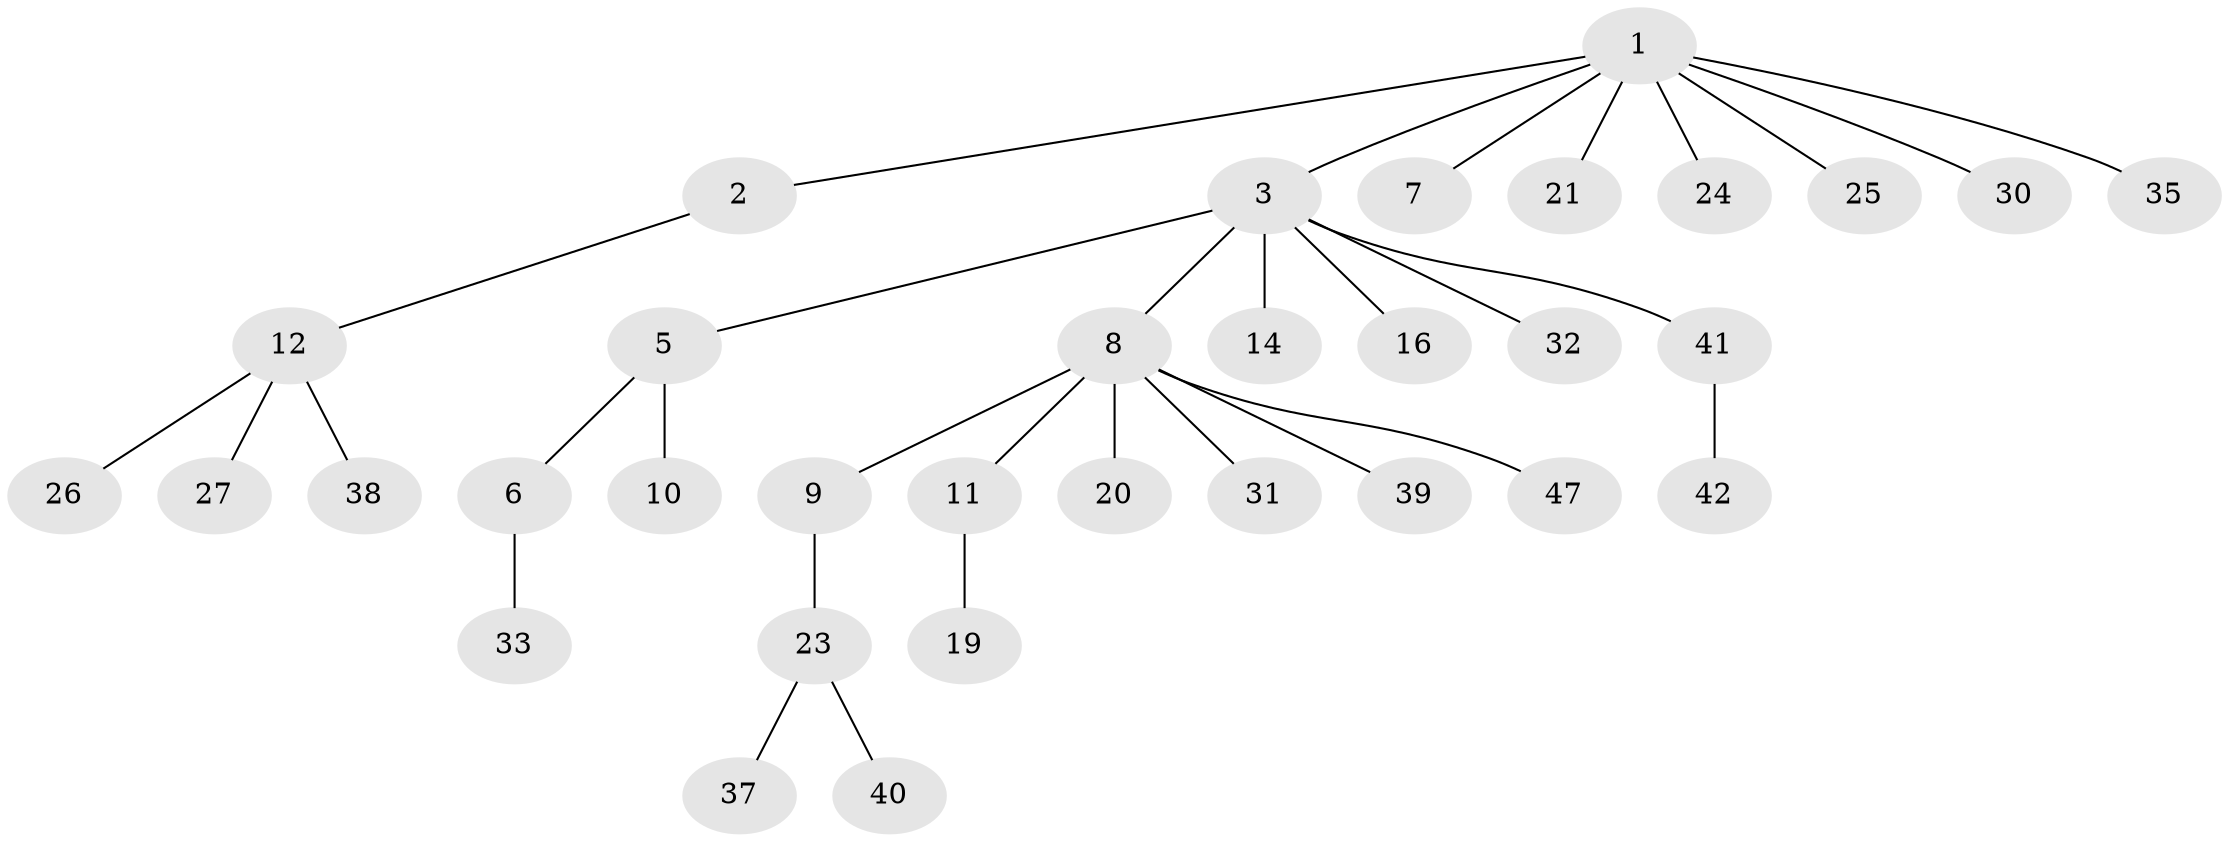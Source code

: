 // Generated by graph-tools (version 1.1) at 2025/52/02/27/25 19:52:10]
// undirected, 33 vertices, 32 edges
graph export_dot {
graph [start="1"]
  node [color=gray90,style=filled];
  1 [super="+18"];
  2;
  3 [super="+4"];
  5 [super="+29"];
  6 [super="+44"];
  7;
  8 [super="+36"];
  9;
  10;
  11 [super="+15"];
  12 [super="+13"];
  14 [super="+17"];
  16 [super="+22"];
  19 [super="+43"];
  20 [super="+46"];
  21;
  23 [super="+48"];
  24 [super="+28"];
  25;
  26 [super="+49"];
  27;
  30;
  31;
  32;
  33 [super="+34"];
  35 [super="+50"];
  37;
  38;
  39;
  40;
  41 [super="+45"];
  42;
  47;
  1 -- 2;
  1 -- 3;
  1 -- 7;
  1 -- 21;
  1 -- 24;
  1 -- 25;
  1 -- 35;
  1 -- 30;
  2 -- 12;
  3 -- 5;
  3 -- 8;
  3 -- 32;
  3 -- 41;
  3 -- 16;
  3 -- 14;
  5 -- 6;
  5 -- 10;
  6 -- 33;
  8 -- 9;
  8 -- 11;
  8 -- 20;
  8 -- 31;
  8 -- 39;
  8 -- 47;
  9 -- 23;
  11 -- 19;
  12 -- 27;
  12 -- 26;
  12 -- 38;
  23 -- 37;
  23 -- 40;
  41 -- 42;
}
